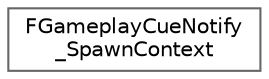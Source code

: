 digraph "Graphical Class Hierarchy"
{
 // INTERACTIVE_SVG=YES
 // LATEX_PDF_SIZE
  bgcolor="transparent";
  edge [fontname=Helvetica,fontsize=10,labelfontname=Helvetica,labelfontsize=10];
  node [fontname=Helvetica,fontsize=10,shape=box,height=0.2,width=0.4];
  rankdir="LR";
  Node0 [id="Node000000",label="FGameplayCueNotify\l_SpawnContext",height=0.2,width=0.4,color="grey40", fillcolor="white", style="filled",URL="$d2/d03/structFGameplayCueNotify__SpawnContext.html",tooltip="FGameplayCueNotify_SpawnContext."];
}
